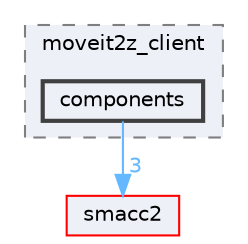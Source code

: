 digraph "smacc2_client_library/moveit2z_client/include/moveit2z_client/components"
{
 // LATEX_PDF_SIZE
  bgcolor="transparent";
  edge [fontname=Helvetica,fontsize=10,labelfontname=Helvetica,labelfontsize=10];
  node [fontname=Helvetica,fontsize=10,shape=box,height=0.2,width=0.4];
  compound=true
  subgraph clusterdir_55c693f5b0d83a943ddc9c3acdeb6474 {
    graph [ bgcolor="#edf0f7", pencolor="grey50", label="moveit2z_client", fontname=Helvetica,fontsize=10 style="filled,dashed", URL="dir_55c693f5b0d83a943ddc9c3acdeb6474.html",tooltip=""]
  dir_cd64f902c9b092d98530d4bf1695a905 [label="components", fillcolor="#edf0f7", color="grey25", style="filled,bold", URL="dir_cd64f902c9b092d98530d4bf1695a905.html",tooltip=""];
  }
  dir_ce4c19d6108cf5285f3105ec9cd73bf1 [label="smacc2", fillcolor="#edf0f7", color="red", style="filled", URL="dir_ce4c19d6108cf5285f3105ec9cd73bf1.html",tooltip=""];
  dir_cd64f902c9b092d98530d4bf1695a905->dir_ce4c19d6108cf5285f3105ec9cd73bf1 [headlabel="3", labeldistance=1.5 headhref="dir_000024_000105.html" color="steelblue1" fontcolor="steelblue1"];
}

